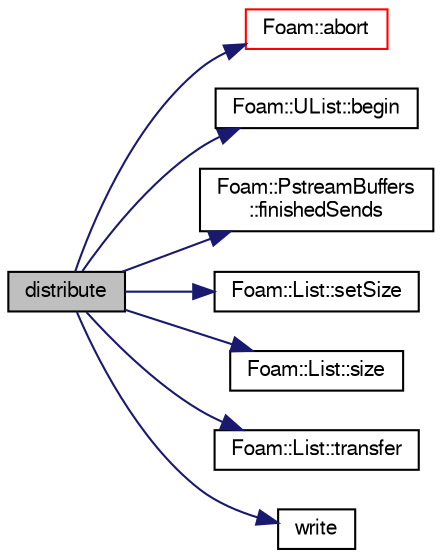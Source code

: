 digraph "distribute"
{
  bgcolor="transparent";
  edge [fontname="FreeSans",fontsize="10",labelfontname="FreeSans",labelfontsize="10"];
  node [fontname="FreeSans",fontsize="10",shape=record];
  rankdir="LR";
  Node1135 [label="distribute",height=0.2,width=0.4,color="black", fillcolor="grey75", style="filled", fontcolor="black"];
  Node1135 -> Node1136 [color="midnightblue",fontsize="10",style="solid",fontname="FreeSans"];
  Node1136 [label="Foam::abort",height=0.2,width=0.4,color="red",URL="$a21124.html#a447107a607d03e417307c203fa5fb44b"];
  Node1135 -> Node1179 [color="midnightblue",fontsize="10",style="solid",fontname="FreeSans"];
  Node1179 [label="Foam::UList::begin",height=0.2,width=0.4,color="black",URL="$a25698.html#a8a0643ef7f391465066f7f07d45ce934",tooltip="Return an iterator to begin traversing the UList. "];
  Node1135 -> Node1180 [color="midnightblue",fontsize="10",style="solid",fontname="FreeSans"];
  Node1180 [label="Foam::PstreamBuffers\l::finishedSends",height=0.2,width=0.4,color="black",URL="$a26254.html#a9a9e71480e6b0d1b6d8ef3450eb576ce",tooltip="Mark all sends as having been done. This will start receives. "];
  Node1135 -> Node1181 [color="midnightblue",fontsize="10",style="solid",fontname="FreeSans"];
  Node1181 [label="Foam::List::setSize",height=0.2,width=0.4,color="black",URL="$a25694.html#aedb985ffeaf1bdbfeccc2a8730405703",tooltip="Reset size of List. "];
  Node1135 -> Node1182 [color="midnightblue",fontsize="10",style="solid",fontname="FreeSans"];
  Node1182 [label="Foam::List::size",height=0.2,width=0.4,color="black",URL="$a25694.html#a8a5f6fa29bd4b500caf186f60245b384",tooltip="Override size to be inconsistent with allocated storage. "];
  Node1135 -> Node1183 [color="midnightblue",fontsize="10",style="solid",fontname="FreeSans"];
  Node1183 [label="Foam::List::transfer",height=0.2,width=0.4,color="black",URL="$a25694.html#a25ad1d2084d16b234b0cf91c07e832c0",tooltip="Transfer the contents of the argument List into this list. "];
  Node1135 -> Node1184 [color="midnightblue",fontsize="10",style="solid",fontname="FreeSans"];
  Node1184 [label="write",height=0.2,width=0.4,color="black",URL="$a19709.html#a8f30b3c2179b03a7acf273e9dea43342"];
}
